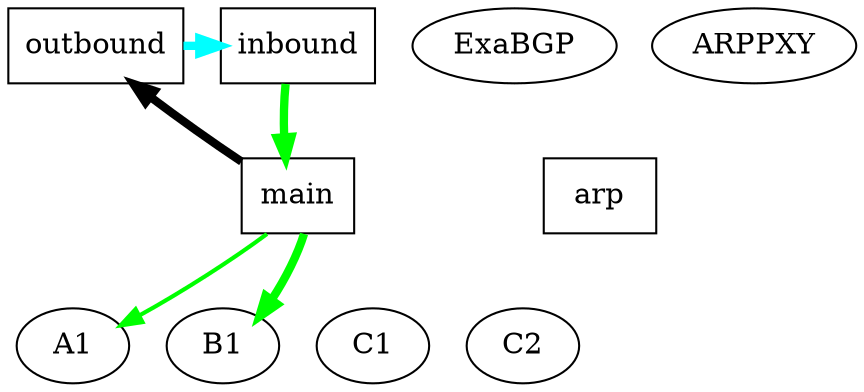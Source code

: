 digraph {
      size = "100,100";
      main, outbound, inbound, arp [shape=box];
      { rank=min; inbound outbound ARPPXY ExaBGP}
      { rank=same; A1 B1 C1 C2 } 
      { rank=same; main arp }
      /*
      edge [style=dashed, dir=none]
      main -> outbound;
      main -> inbound;
      inbound -> outbound;
      arp -> main;
      ARPPXY -> arp;
      ExaBGP -> main;
      A1 -> main;
      B1 -> main;
      C1 -> main;
      C2 -> main;
      edge [dir=forward]
      */

	// BGP flows
      main -> ExaBGP [style=invis]
      main -> A1 [style=invis]
      main -> B1 [style=invis]
      main -> C1 [style=invis]
      main -> C2 [style=invis]

      // ARP flows
      main -> ExaBGP [style=invis]
      main -> A1 [style=invis]
      main -> B1 [style=invis]
      main -> C1 [style=invis]
      main -> C2 [style=invis]

      // VMAC ARP flows
      main -> A1 [style=invis]
      main -> B1 [style=invis]
      main -> C1 [style=invis]
      main -> C2 [style=invis]

      main -> arp [style=invis]
      
      arp -> ARPPXY [style=invis]

      arp -> main [style=invis]

      main -> outbound [color=black,penwidth=2.0,penwidth=4.0]
      main -> C1 [style=invis]
      main -> C2 [style=invis]
      main -> A1 [color=green,penwidth=2.0]
      main -> B1 [color=green,penwidth=2.0,penwidth=4.0]

      main -> outbound [style=invis]

      outbound -> inbound [style=invis]

      inbound -> main [style=invis]
      inbound -> main [color=green,penwidth=2.0,penwidth=4.0]
      inbound -> main [style=invis]
      inbound -> main [style=invis]

      outbound -> inbound [color=cyan,penwidth=2.0,penwidth=4.0]
      outbound -> inbound [style=invis]

      A1 -> main [style=invis]
      B1 -> main [style=invis]
      C1 -> main [style=invis]
      C2 -> main [style=invis]
      ExaBGP -> main [style=invis]
      ARPPXY -> arp [style=invis]
}
